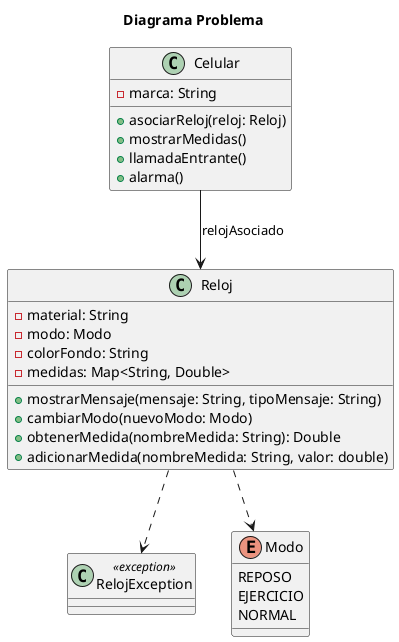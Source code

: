@startuml

title Diagrama Problema

class Celular {
    -marca: String
    +asociarReloj(reloj: Reloj)
    +mostrarMedidas()
    +llamadaEntrante()
    +alarma()
}

class Reloj {
    -material: String
    -modo: Modo
    -colorFondo: String
    -medidas: Map<String, Double>
    +mostrarMensaje(mensaje: String, tipoMensaje: String)
    +cambiarModo(nuevoModo: Modo)
    +obtenerMedida(nombreMedida: String): Double
    +adicionarMedida(nombreMedida: String, valor: double)
}

class RelojException <<exception>> {
}

enum Modo {
    REPOSO
    EJERCICIO
    NORMAL
}

Celular --> Reloj : relojAsociado
Reloj ..> RelojException
Reloj ..> Modo
@enduml
